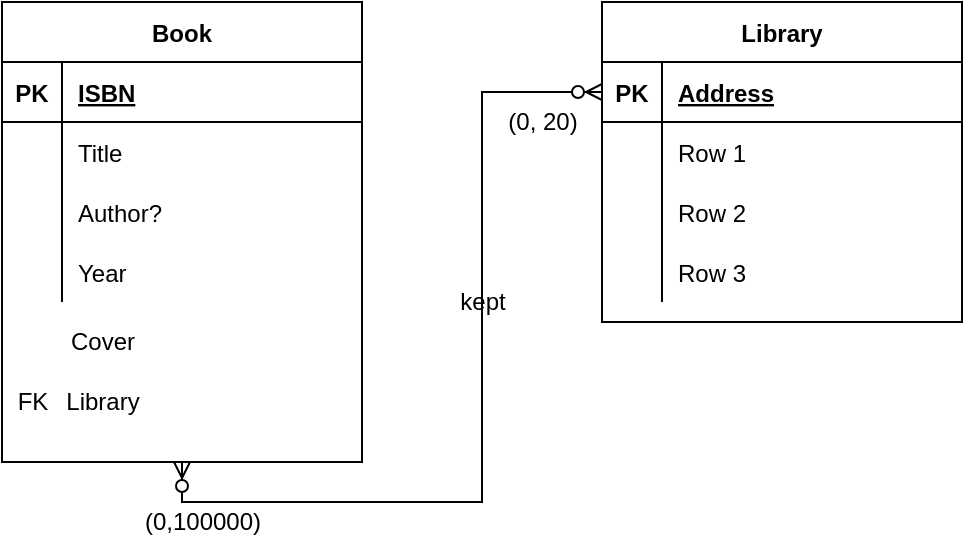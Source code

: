 <mxfile version="13.7.7" type="github">
  <diagram id="R2lEEEUBdFMjLlhIrx00" name="Page-1">
    <mxGraphModel dx="946" dy="662" grid="1" gridSize="10" guides="1" tooltips="1" connect="1" arrows="1" fold="1" page="1" pageScale="1" pageWidth="850" pageHeight="1100" math="0" shadow="0" extFonts="Permanent Marker^https://fonts.googleapis.com/css?family=Permanent+Marker">
      <root>
        <mxCell id="0" />
        <mxCell id="1" parent="0" />
        <mxCell id="EsVprW270u2-YbSof8IE-23" style="edgeStyle=orthogonalEdgeStyle;rounded=0;orthogonalLoop=1;jettySize=auto;html=1;exitX=0.5;exitY=1;exitDx=0;exitDy=0;entryX=0;entryY=0.5;entryDx=0;entryDy=0;endArrow=ERzeroToMany;endFill=1;startArrow=ERzeroToMany;startFill=1;" edge="1" parent="1" source="rYd2LiuOZSV_DUR6aShE-1" target="EsVprW270u2-YbSof8IE-3">
          <mxGeometry relative="1" as="geometry" />
        </mxCell>
        <mxCell id="rYd2LiuOZSV_DUR6aShE-1" value="Book" style="shape=table;startSize=30;container=1;collapsible=1;childLayout=tableLayout;fixedRows=1;rowLines=0;fontStyle=1;align=center;resizeLast=1;" parent="1" vertex="1">
          <mxGeometry x="150" y="140" width="180" height="230" as="geometry" />
        </mxCell>
        <mxCell id="rYd2LiuOZSV_DUR6aShE-2" value="" style="shape=partialRectangle;collapsible=0;dropTarget=0;pointerEvents=0;fillColor=none;top=0;left=0;bottom=1;right=0;points=[[0,0.5],[1,0.5]];portConstraint=eastwest;" parent="rYd2LiuOZSV_DUR6aShE-1" vertex="1">
          <mxGeometry y="30" width="180" height="30" as="geometry" />
        </mxCell>
        <mxCell id="rYd2LiuOZSV_DUR6aShE-3" value="PK" style="shape=partialRectangle;connectable=0;fillColor=none;top=0;left=0;bottom=0;right=0;fontStyle=1;overflow=hidden;" parent="rYd2LiuOZSV_DUR6aShE-2" vertex="1">
          <mxGeometry width="30" height="30" as="geometry" />
        </mxCell>
        <mxCell id="rYd2LiuOZSV_DUR6aShE-4" value="ISBN" style="shape=partialRectangle;connectable=0;fillColor=none;top=0;left=0;bottom=0;right=0;align=left;spacingLeft=6;fontStyle=5;overflow=hidden;" parent="rYd2LiuOZSV_DUR6aShE-2" vertex="1">
          <mxGeometry x="30" width="150" height="30" as="geometry" />
        </mxCell>
        <mxCell id="rYd2LiuOZSV_DUR6aShE-5" value="" style="shape=partialRectangle;collapsible=0;dropTarget=0;pointerEvents=0;fillColor=none;top=0;left=0;bottom=0;right=0;points=[[0,0.5],[1,0.5]];portConstraint=eastwest;" parent="rYd2LiuOZSV_DUR6aShE-1" vertex="1">
          <mxGeometry y="60" width="180" height="30" as="geometry" />
        </mxCell>
        <mxCell id="rYd2LiuOZSV_DUR6aShE-6" value="" style="shape=partialRectangle;connectable=0;fillColor=none;top=0;left=0;bottom=0;right=0;editable=1;overflow=hidden;" parent="rYd2LiuOZSV_DUR6aShE-5" vertex="1">
          <mxGeometry width="30" height="30" as="geometry" />
        </mxCell>
        <mxCell id="rYd2LiuOZSV_DUR6aShE-7" value="Title" style="shape=partialRectangle;connectable=0;fillColor=none;top=0;left=0;bottom=0;right=0;align=left;spacingLeft=6;overflow=hidden;" parent="rYd2LiuOZSV_DUR6aShE-5" vertex="1">
          <mxGeometry x="30" width="150" height="30" as="geometry" />
        </mxCell>
        <mxCell id="rYd2LiuOZSV_DUR6aShE-8" value="" style="shape=partialRectangle;collapsible=0;dropTarget=0;pointerEvents=0;fillColor=none;top=0;left=0;bottom=0;right=0;points=[[0,0.5],[1,0.5]];portConstraint=eastwest;" parent="rYd2LiuOZSV_DUR6aShE-1" vertex="1">
          <mxGeometry y="90" width="180" height="30" as="geometry" />
        </mxCell>
        <mxCell id="rYd2LiuOZSV_DUR6aShE-9" value="" style="shape=partialRectangle;connectable=0;fillColor=none;top=0;left=0;bottom=0;right=0;editable=1;overflow=hidden;" parent="rYd2LiuOZSV_DUR6aShE-8" vertex="1">
          <mxGeometry width="30" height="30" as="geometry" />
        </mxCell>
        <mxCell id="rYd2LiuOZSV_DUR6aShE-10" value="Author?" style="shape=partialRectangle;connectable=0;fillColor=none;top=0;left=0;bottom=0;right=0;align=left;spacingLeft=6;overflow=hidden;" parent="rYd2LiuOZSV_DUR6aShE-8" vertex="1">
          <mxGeometry x="30" width="150" height="30" as="geometry" />
        </mxCell>
        <mxCell id="rYd2LiuOZSV_DUR6aShE-11" value="" style="shape=partialRectangle;collapsible=0;dropTarget=0;pointerEvents=0;fillColor=none;top=0;left=0;bottom=0;right=0;points=[[0,0.5],[1,0.5]];portConstraint=eastwest;" parent="rYd2LiuOZSV_DUR6aShE-1" vertex="1">
          <mxGeometry y="120" width="180" height="30" as="geometry" />
        </mxCell>
        <mxCell id="rYd2LiuOZSV_DUR6aShE-12" value="" style="shape=partialRectangle;connectable=0;fillColor=none;top=0;left=0;bottom=0;right=0;editable=1;overflow=hidden;" parent="rYd2LiuOZSV_DUR6aShE-11" vertex="1">
          <mxGeometry width="30" height="30" as="geometry" />
        </mxCell>
        <mxCell id="rYd2LiuOZSV_DUR6aShE-13" value="Year" style="shape=partialRectangle;connectable=0;fillColor=none;top=0;left=0;bottom=0;right=0;align=left;spacingLeft=6;overflow=hidden;" parent="rYd2LiuOZSV_DUR6aShE-11" vertex="1">
          <mxGeometry x="30" width="150" height="30" as="geometry" />
        </mxCell>
        <mxCell id="EsVprW270u2-YbSof8IE-1" value="Cover" style="text;html=1;align=center;verticalAlign=middle;resizable=0;points=[];autosize=1;" vertex="1" parent="1">
          <mxGeometry x="175" y="300" width="50" height="20" as="geometry" />
        </mxCell>
        <mxCell id="EsVprW270u2-YbSof8IE-2" value="Library" style="shape=table;startSize=30;container=1;collapsible=1;childLayout=tableLayout;fixedRows=1;rowLines=0;fontStyle=1;align=center;resizeLast=1;" vertex="1" parent="1">
          <mxGeometry x="450" y="140" width="180" height="160" as="geometry" />
        </mxCell>
        <mxCell id="EsVprW270u2-YbSof8IE-3" value="" style="shape=partialRectangle;collapsible=0;dropTarget=0;pointerEvents=0;fillColor=none;top=0;left=0;bottom=1;right=0;points=[[0,0.5],[1,0.5]];portConstraint=eastwest;" vertex="1" parent="EsVprW270u2-YbSof8IE-2">
          <mxGeometry y="30" width="180" height="30" as="geometry" />
        </mxCell>
        <mxCell id="EsVprW270u2-YbSof8IE-4" value="PK" style="shape=partialRectangle;connectable=0;fillColor=none;top=0;left=0;bottom=0;right=0;fontStyle=1;overflow=hidden;" vertex="1" parent="EsVprW270u2-YbSof8IE-3">
          <mxGeometry width="30" height="30" as="geometry" />
        </mxCell>
        <mxCell id="EsVprW270u2-YbSof8IE-5" value="Address" style="shape=partialRectangle;connectable=0;fillColor=none;top=0;left=0;bottom=0;right=0;align=left;spacingLeft=6;fontStyle=5;overflow=hidden;" vertex="1" parent="EsVprW270u2-YbSof8IE-3">
          <mxGeometry x="30" width="150" height="30" as="geometry" />
        </mxCell>
        <mxCell id="EsVprW270u2-YbSof8IE-6" value="" style="shape=partialRectangle;collapsible=0;dropTarget=0;pointerEvents=0;fillColor=none;top=0;left=0;bottom=0;right=0;points=[[0,0.5],[1,0.5]];portConstraint=eastwest;" vertex="1" parent="EsVprW270u2-YbSof8IE-2">
          <mxGeometry y="60" width="180" height="30" as="geometry" />
        </mxCell>
        <mxCell id="EsVprW270u2-YbSof8IE-7" value="" style="shape=partialRectangle;connectable=0;fillColor=none;top=0;left=0;bottom=0;right=0;editable=1;overflow=hidden;" vertex="1" parent="EsVprW270u2-YbSof8IE-6">
          <mxGeometry width="30" height="30" as="geometry" />
        </mxCell>
        <mxCell id="EsVprW270u2-YbSof8IE-8" value="Row 1" style="shape=partialRectangle;connectable=0;fillColor=none;top=0;left=0;bottom=0;right=0;align=left;spacingLeft=6;overflow=hidden;" vertex="1" parent="EsVprW270u2-YbSof8IE-6">
          <mxGeometry x="30" width="150" height="30" as="geometry" />
        </mxCell>
        <mxCell id="EsVprW270u2-YbSof8IE-9" value="" style="shape=partialRectangle;collapsible=0;dropTarget=0;pointerEvents=0;fillColor=none;top=0;left=0;bottom=0;right=0;points=[[0,0.5],[1,0.5]];portConstraint=eastwest;" vertex="1" parent="EsVprW270u2-YbSof8IE-2">
          <mxGeometry y="90" width="180" height="30" as="geometry" />
        </mxCell>
        <mxCell id="EsVprW270u2-YbSof8IE-10" value="" style="shape=partialRectangle;connectable=0;fillColor=none;top=0;left=0;bottom=0;right=0;editable=1;overflow=hidden;" vertex="1" parent="EsVprW270u2-YbSof8IE-9">
          <mxGeometry width="30" height="30" as="geometry" />
        </mxCell>
        <mxCell id="EsVprW270u2-YbSof8IE-11" value="Row 2" style="shape=partialRectangle;connectable=0;fillColor=none;top=0;left=0;bottom=0;right=0;align=left;spacingLeft=6;overflow=hidden;" vertex="1" parent="EsVprW270u2-YbSof8IE-9">
          <mxGeometry x="30" width="150" height="30" as="geometry" />
        </mxCell>
        <mxCell id="EsVprW270u2-YbSof8IE-12" value="" style="shape=partialRectangle;collapsible=0;dropTarget=0;pointerEvents=0;fillColor=none;top=0;left=0;bottom=0;right=0;points=[[0,0.5],[1,0.5]];portConstraint=eastwest;" vertex="1" parent="EsVprW270u2-YbSof8IE-2">
          <mxGeometry y="120" width="180" height="30" as="geometry" />
        </mxCell>
        <mxCell id="EsVprW270u2-YbSof8IE-13" value="" style="shape=partialRectangle;connectable=0;fillColor=none;top=0;left=0;bottom=0;right=0;editable=1;overflow=hidden;" vertex="1" parent="EsVprW270u2-YbSof8IE-12">
          <mxGeometry width="30" height="30" as="geometry" />
        </mxCell>
        <mxCell id="EsVprW270u2-YbSof8IE-14" value="Row 3" style="shape=partialRectangle;connectable=0;fillColor=none;top=0;left=0;bottom=0;right=0;align=left;spacingLeft=6;overflow=hidden;" vertex="1" parent="EsVprW270u2-YbSof8IE-12">
          <mxGeometry x="30" width="150" height="30" as="geometry" />
        </mxCell>
        <mxCell id="EsVprW270u2-YbSof8IE-16" value="kept" style="text;html=1;align=center;verticalAlign=middle;resizable=0;points=[];autosize=1;" vertex="1" parent="1">
          <mxGeometry x="370" y="280" width="40" height="20" as="geometry" />
        </mxCell>
        <mxCell id="EsVprW270u2-YbSof8IE-20" value="Library" style="text;html=1;align=center;verticalAlign=middle;resizable=0;points=[];autosize=1;" vertex="1" parent="1">
          <mxGeometry x="175" y="330" width="50" height="20" as="geometry" />
        </mxCell>
        <mxCell id="EsVprW270u2-YbSof8IE-21" value="FK" style="text;html=1;align=center;verticalAlign=middle;resizable=0;points=[];autosize=1;" vertex="1" parent="1">
          <mxGeometry x="150" y="330" width="30" height="20" as="geometry" />
        </mxCell>
        <mxCell id="EsVprW270u2-YbSof8IE-25" value="(0,100000)" style="text;html=1;align=center;verticalAlign=middle;resizable=0;points=[];autosize=1;" vertex="1" parent="1">
          <mxGeometry x="215" y="390" width="70" height="20" as="geometry" />
        </mxCell>
        <mxCell id="EsVprW270u2-YbSof8IE-26" value="(0, 20)" style="text;html=1;align=center;verticalAlign=middle;resizable=0;points=[];autosize=1;" vertex="1" parent="1">
          <mxGeometry x="395" y="190" width="50" height="20" as="geometry" />
        </mxCell>
      </root>
    </mxGraphModel>
  </diagram>
</mxfile>
